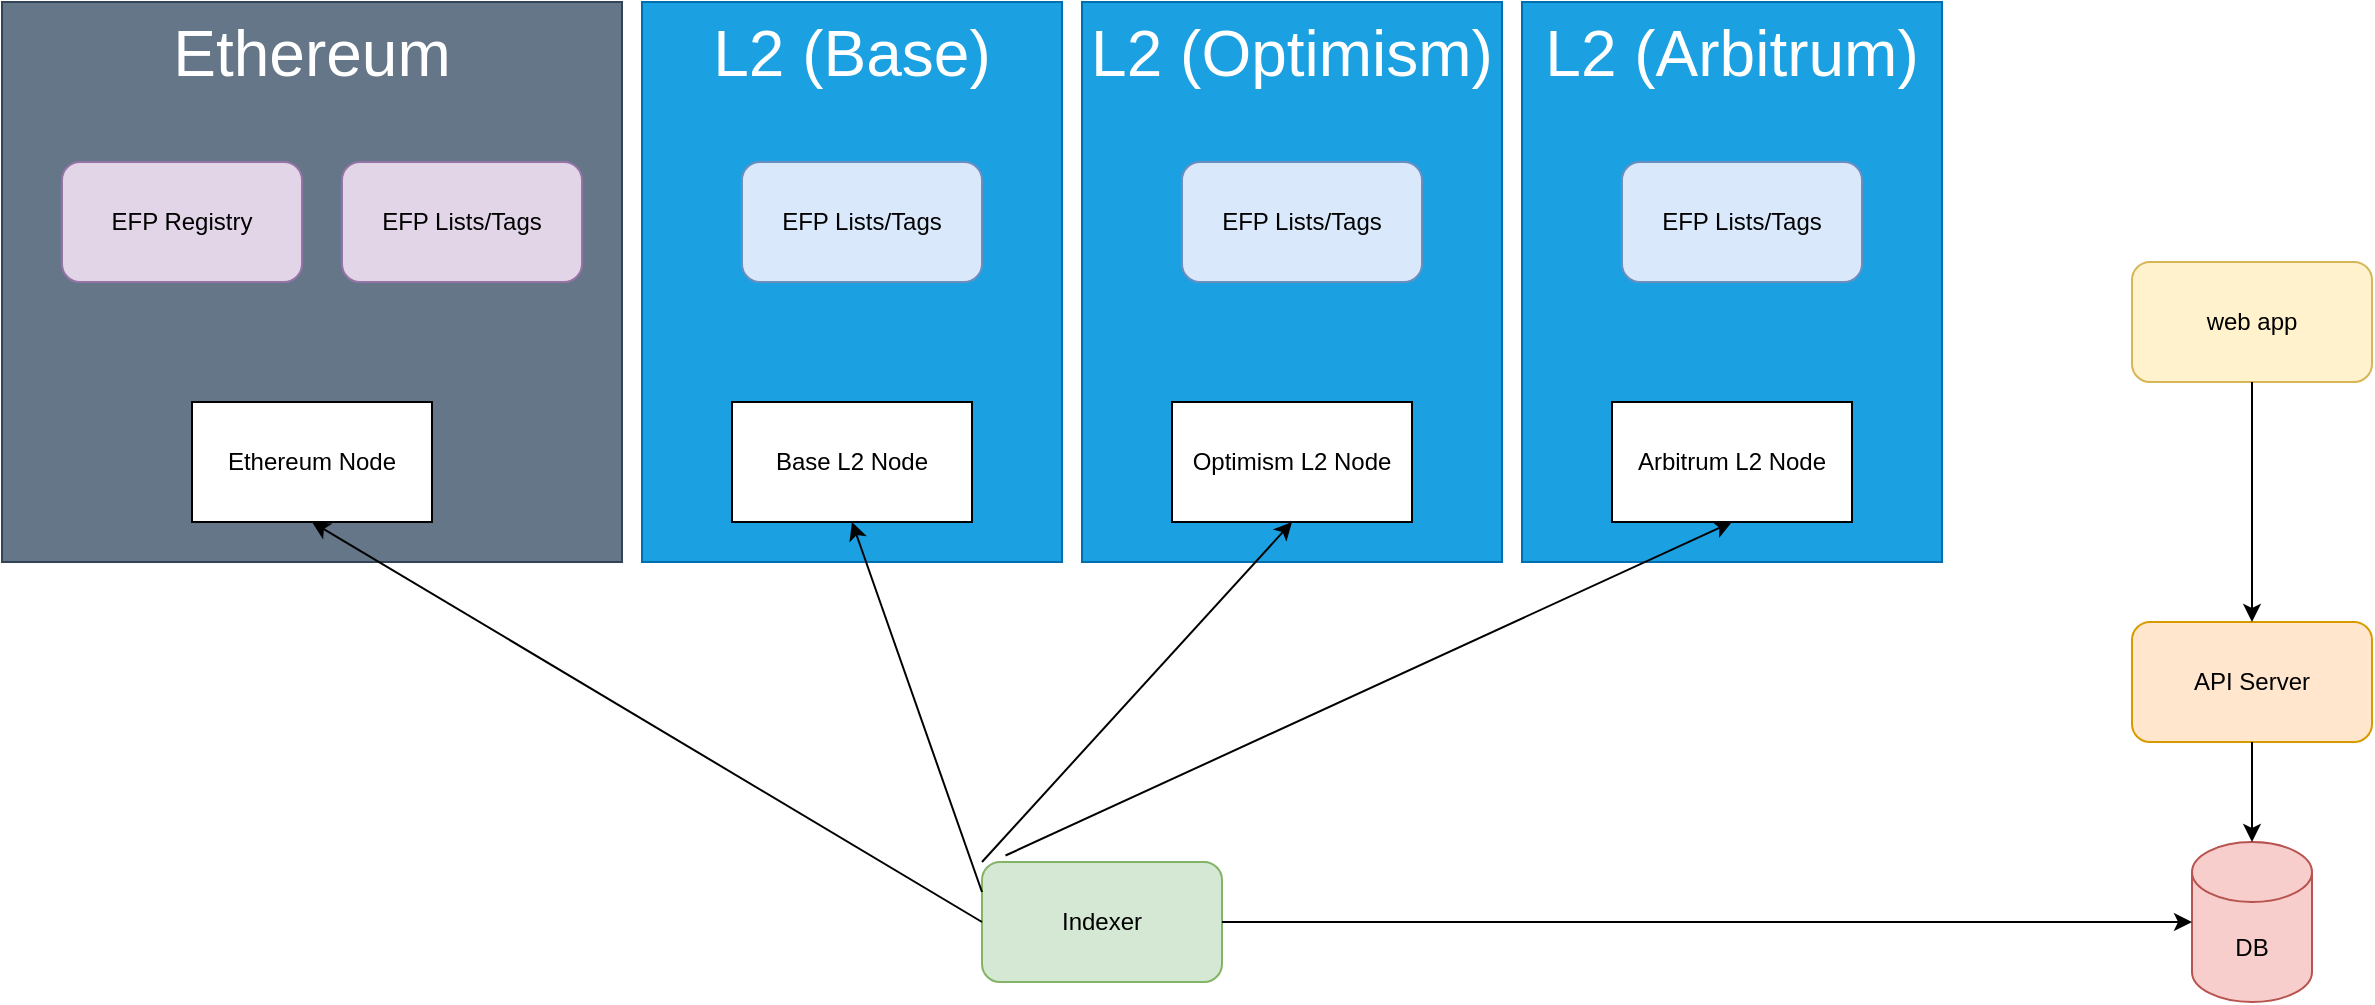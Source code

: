 <mxfile version="22.0.3" type="github">
  <diagram id="R2lEEEUBdFMjLlhIrx00" name="Page-1">
    <mxGraphModel dx="1404" dy="767" grid="1" gridSize="10" guides="1" tooltips="1" connect="1" arrows="1" fold="1" page="1" pageScale="1" pageWidth="850" pageHeight="1100" math="0" shadow="0" extFonts="Permanent Marker^https://fonts.googleapis.com/css?family=Permanent+Marker">
      <root>
        <mxCell id="0" />
        <mxCell id="1" parent="0" />
        <mxCell id="BEmksynk4JxRS4-cZj01-1" value="Ethereum" style="rounded=0;whiteSpace=wrap;html=1;fillColor=#647687;strokeColor=#314354;fontColor=#ffffff;verticalAlign=top;fontSize=32;" vertex="1" parent="1">
          <mxGeometry x="10" y="80" width="310" height="280" as="geometry" />
        </mxCell>
        <mxCell id="BEmksynk4JxRS4-cZj01-2" value="DB" style="shape=cylinder3;whiteSpace=wrap;html=1;boundedLbl=1;backgroundOutline=1;size=15;fillColor=#f8cecc;strokeColor=#b85450;" vertex="1" parent="1">
          <mxGeometry x="1105" y="500" width="60" height="80" as="geometry" />
        </mxCell>
        <mxCell id="BEmksynk4JxRS4-cZj01-3" value="API Server" style="rounded=1;whiteSpace=wrap;html=1;fillColor=#ffe6cc;strokeColor=#d79b00;" vertex="1" parent="1">
          <mxGeometry x="1075" y="390" width="120" height="60" as="geometry" />
        </mxCell>
        <mxCell id="BEmksynk4JxRS4-cZj01-4" value="web app" style="rounded=1;whiteSpace=wrap;html=1;fillColor=#fff2cc;strokeColor=#d6b656;" vertex="1" parent="1">
          <mxGeometry x="1075" y="210" width="120" height="60" as="geometry" />
        </mxCell>
        <mxCell id="BEmksynk4JxRS4-cZj01-5" value="" style="endArrow=classic;html=1;rounded=0;exitX=0.5;exitY=1;exitDx=0;exitDy=0;entryX=0.5;entryY=0;entryDx=0;entryDy=0;" edge="1" parent="1" source="BEmksynk4JxRS4-cZj01-4" target="BEmksynk4JxRS4-cZj01-3">
          <mxGeometry width="50" height="50" relative="1" as="geometry">
            <mxPoint x="935" y="450" as="sourcePoint" />
            <mxPoint x="985" y="400" as="targetPoint" />
          </mxGeometry>
        </mxCell>
        <mxCell id="BEmksynk4JxRS4-cZj01-6" value="" style="endArrow=classic;html=1;rounded=0;exitX=0.5;exitY=1;exitDx=0;exitDy=0;entryX=0.5;entryY=0;entryDx=0;entryDy=0;entryPerimeter=0;" edge="1" parent="1" source="BEmksynk4JxRS4-cZj01-3" target="BEmksynk4JxRS4-cZj01-2">
          <mxGeometry width="50" height="50" relative="1" as="geometry">
            <mxPoint x="935" y="450" as="sourcePoint" />
            <mxPoint x="985" y="400" as="targetPoint" />
          </mxGeometry>
        </mxCell>
        <mxCell id="BEmksynk4JxRS4-cZj01-7" value="Indexer" style="rounded=1;whiteSpace=wrap;html=1;fillColor=#d5e8d4;strokeColor=#82b366;" vertex="1" parent="1">
          <mxGeometry x="500" y="510" width="120" height="60" as="geometry" />
        </mxCell>
        <mxCell id="BEmksynk4JxRS4-cZj01-8" value="" style="endArrow=classic;html=1;rounded=0;exitX=1;exitY=0.5;exitDx=0;exitDy=0;entryX=0;entryY=0.5;entryDx=0;entryDy=0;entryPerimeter=0;" edge="1" parent="1" source="BEmksynk4JxRS4-cZj01-7" target="BEmksynk4JxRS4-cZj01-2">
          <mxGeometry width="50" height="50" relative="1" as="geometry">
            <mxPoint x="935" y="450" as="sourcePoint" />
            <mxPoint x="985" y="400" as="targetPoint" />
          </mxGeometry>
        </mxCell>
        <mxCell id="BEmksynk4JxRS4-cZj01-9" value="EFP Registry" style="rounded=1;whiteSpace=wrap;html=1;fillColor=#e1d5e7;strokeColor=#9673a6;" vertex="1" parent="1">
          <mxGeometry x="40" y="160" width="120" height="60" as="geometry" />
        </mxCell>
        <mxCell id="BEmksynk4JxRS4-cZj01-10" value="EFP Lists/Tags" style="rounded=1;whiteSpace=wrap;html=1;fillColor=#e1d5e7;strokeColor=#9673a6;" vertex="1" parent="1">
          <mxGeometry x="180" y="160" width="120" height="60" as="geometry" />
        </mxCell>
        <mxCell id="BEmksynk4JxRS4-cZj01-15" value="L2 (Base)" style="rounded=0;whiteSpace=wrap;html=1;fillColor=#1ba1e2;strokeColor=#006EAF;fontColor=#ffffff;verticalAlign=top;fontSize=32;" vertex="1" parent="1">
          <mxGeometry x="330" y="80" width="210" height="280" as="geometry" />
        </mxCell>
        <mxCell id="BEmksynk4JxRS4-cZj01-16" value="EFP Lists/Tags" style="rounded=1;whiteSpace=wrap;html=1;fillColor=#dae8fc;strokeColor=#6c8ebf;" vertex="1" parent="1">
          <mxGeometry x="380" y="160" width="120" height="60" as="geometry" />
        </mxCell>
        <mxCell id="BEmksynk4JxRS4-cZj01-19" value="Base L2 Node" style="rounded=0;whiteSpace=wrap;html=1;" vertex="1" parent="1">
          <mxGeometry x="375" y="280" width="120" height="60" as="geometry" />
        </mxCell>
        <mxCell id="BEmksynk4JxRS4-cZj01-20" value="Ethereum Node" style="rounded=0;whiteSpace=wrap;html=1;" vertex="1" parent="1">
          <mxGeometry x="105" y="280" width="120" height="60" as="geometry" />
        </mxCell>
        <mxCell id="BEmksynk4JxRS4-cZj01-21" value="L2 (Optimism)" style="rounded=0;whiteSpace=wrap;html=1;fillColor=#1ba1e2;strokeColor=#006EAF;fontColor=#ffffff;verticalAlign=top;fontSize=32;" vertex="1" parent="1">
          <mxGeometry x="550" y="80" width="210" height="280" as="geometry" />
        </mxCell>
        <mxCell id="BEmksynk4JxRS4-cZj01-22" value="EFP Lists/Tags" style="rounded=1;whiteSpace=wrap;html=1;fillColor=#dae8fc;strokeColor=#6c8ebf;" vertex="1" parent="1">
          <mxGeometry x="600" y="160" width="120" height="60" as="geometry" />
        </mxCell>
        <mxCell id="BEmksynk4JxRS4-cZj01-23" value="Optimism L2 Node" style="rounded=0;whiteSpace=wrap;html=1;" vertex="1" parent="1">
          <mxGeometry x="595" y="280" width="120" height="60" as="geometry" />
        </mxCell>
        <mxCell id="BEmksynk4JxRS4-cZj01-24" value="L2 (Arbitrum)" style="rounded=0;whiteSpace=wrap;html=1;fillColor=#1ba1e2;strokeColor=#006EAF;fontColor=#ffffff;verticalAlign=top;fontSize=32;" vertex="1" parent="1">
          <mxGeometry x="770" y="80" width="210" height="280" as="geometry" />
        </mxCell>
        <mxCell id="BEmksynk4JxRS4-cZj01-25" value="EFP Lists/Tags" style="rounded=1;whiteSpace=wrap;html=1;fillColor=#dae8fc;strokeColor=#6c8ebf;" vertex="1" parent="1">
          <mxGeometry x="820" y="160" width="120" height="60" as="geometry" />
        </mxCell>
        <mxCell id="BEmksynk4JxRS4-cZj01-26" value="Arbitrum L2 Node" style="rounded=0;whiteSpace=wrap;html=1;" vertex="1" parent="1">
          <mxGeometry x="815" y="280" width="120" height="60" as="geometry" />
        </mxCell>
        <mxCell id="BEmksynk4JxRS4-cZj01-27" value="" style="endArrow=classic;html=1;rounded=0;exitX=0.098;exitY=-0.054;exitDx=0;exitDy=0;exitPerimeter=0;entryX=0.5;entryY=1;entryDx=0;entryDy=0;" edge="1" parent="1" source="BEmksynk4JxRS4-cZj01-7" target="BEmksynk4JxRS4-cZj01-26">
          <mxGeometry width="50" height="50" relative="1" as="geometry">
            <mxPoint x="580" y="450" as="sourcePoint" />
            <mxPoint x="630" y="400" as="targetPoint" />
          </mxGeometry>
        </mxCell>
        <mxCell id="BEmksynk4JxRS4-cZj01-28" value="" style="endArrow=classic;html=1;rounded=0;exitX=0;exitY=0;exitDx=0;exitDy=0;entryX=0.5;entryY=1;entryDx=0;entryDy=0;" edge="1" parent="1" source="BEmksynk4JxRS4-cZj01-7" target="BEmksynk4JxRS4-cZj01-23">
          <mxGeometry width="50" height="50" relative="1" as="geometry">
            <mxPoint x="922" y="517" as="sourcePoint" />
            <mxPoint x="640" y="390" as="targetPoint" />
          </mxGeometry>
        </mxCell>
        <mxCell id="BEmksynk4JxRS4-cZj01-29" value="" style="endArrow=classic;html=1;rounded=0;exitX=0;exitY=0.25;exitDx=0;exitDy=0;entryX=0.5;entryY=1;entryDx=0;entryDy=0;" edge="1" parent="1" source="BEmksynk4JxRS4-cZj01-7" target="BEmksynk4JxRS4-cZj01-19">
          <mxGeometry width="50" height="50" relative="1" as="geometry">
            <mxPoint x="910" y="520" as="sourcePoint" />
            <mxPoint x="665" y="350" as="targetPoint" />
          </mxGeometry>
        </mxCell>
        <mxCell id="BEmksynk4JxRS4-cZj01-30" value="" style="endArrow=classic;html=1;rounded=0;exitX=0;exitY=0.5;exitDx=0;exitDy=0;entryX=0.5;entryY=1;entryDx=0;entryDy=0;" edge="1" parent="1" source="BEmksynk4JxRS4-cZj01-7" target="BEmksynk4JxRS4-cZj01-20">
          <mxGeometry width="50" height="50" relative="1" as="geometry">
            <mxPoint x="910" y="535" as="sourcePoint" />
            <mxPoint x="445" y="350" as="targetPoint" />
          </mxGeometry>
        </mxCell>
      </root>
    </mxGraphModel>
  </diagram>
</mxfile>
